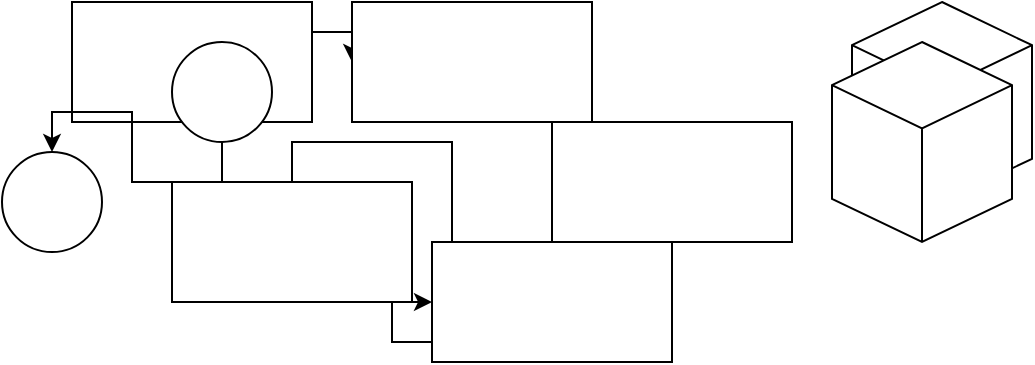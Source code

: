 <mxfile version="20.5.3" type="github">
  <diagram id="Vq2Zx_hkPp8rz8p0EHDN" name="Page-1">
    <mxGraphModel dx="2607" dy="1370" grid="1" gridSize="10" guides="1" tooltips="1" connect="1" arrows="1" fold="1" page="1" pageScale="1" pageWidth="850" pageHeight="1100" math="0" shadow="0">
      <root>
        <mxCell id="0" />
        <mxCell id="1" parent="0" />
        <mxCell id="1fGYtiLvZHlso3V2JrCZ-7" style="edgeStyle=orthogonalEdgeStyle;rounded=0;orthogonalLoop=1;jettySize=auto;html=1;exitX=1;exitY=0.25;exitDx=0;exitDy=0;" edge="1" parent="1" source="1fGYtiLvZHlso3V2JrCZ-1" target="1fGYtiLvZHlso3V2JrCZ-6">
          <mxGeometry relative="1" as="geometry" />
        </mxCell>
        <mxCell id="1fGYtiLvZHlso3V2JrCZ-1" value="" style="rounded=0;whiteSpace=wrap;html=1;" vertex="1" parent="1">
          <mxGeometry x="340" y="190" width="120" height="60" as="geometry" />
        </mxCell>
        <mxCell id="1fGYtiLvZHlso3V2JrCZ-5" style="edgeStyle=orthogonalEdgeStyle;rounded=0;orthogonalLoop=1;jettySize=auto;html=1;exitX=0.5;exitY=1;exitDx=0;exitDy=0;" edge="1" parent="1" source="1fGYtiLvZHlso3V2JrCZ-2" target="1fGYtiLvZHlso3V2JrCZ-4">
          <mxGeometry relative="1" as="geometry" />
        </mxCell>
        <mxCell id="1fGYtiLvZHlso3V2JrCZ-2" value="" style="ellipse;whiteSpace=wrap;html=1;aspect=fixed;" vertex="1" parent="1">
          <mxGeometry x="390" y="210" width="50" height="50" as="geometry" />
        </mxCell>
        <mxCell id="1fGYtiLvZHlso3V2JrCZ-10" style="edgeStyle=orthogonalEdgeStyle;rounded=0;orthogonalLoop=1;jettySize=auto;html=1;exitX=0.5;exitY=0;exitDx=0;exitDy=0;" edge="1" parent="1" source="1fGYtiLvZHlso3V2JrCZ-3" target="1fGYtiLvZHlso3V2JrCZ-9">
          <mxGeometry relative="1" as="geometry" />
        </mxCell>
        <mxCell id="1fGYtiLvZHlso3V2JrCZ-3" value="" style="whiteSpace=wrap;html=1;" vertex="1" parent="1">
          <mxGeometry x="390" y="280" width="120" height="60" as="geometry" />
        </mxCell>
        <mxCell id="1fGYtiLvZHlso3V2JrCZ-4" value="" style="ellipse;whiteSpace=wrap;html=1;aspect=fixed;" vertex="1" parent="1">
          <mxGeometry x="305" y="265" width="50" height="50" as="geometry" />
        </mxCell>
        <mxCell id="1fGYtiLvZHlso3V2JrCZ-6" value="" style="rounded=0;whiteSpace=wrap;html=1;" vertex="1" parent="1">
          <mxGeometry x="480" y="190" width="120" height="60" as="geometry" />
        </mxCell>
        <mxCell id="1fGYtiLvZHlso3V2JrCZ-8" value="" style="whiteSpace=wrap;html=1;" vertex="1" parent="1">
          <mxGeometry x="580" y="250" width="120" height="60" as="geometry" />
        </mxCell>
        <mxCell id="1fGYtiLvZHlso3V2JrCZ-9" value="" style="whiteSpace=wrap;html=1;" vertex="1" parent="1">
          <mxGeometry x="520" y="310" width="120" height="60" as="geometry" />
        </mxCell>
        <mxCell id="1fGYtiLvZHlso3V2JrCZ-11" value="" style="html=1;whiteSpace=wrap;shape=isoCube2;backgroundOutline=1;isoAngle=15;" vertex="1" parent="1">
          <mxGeometry x="730" y="190" width="90" height="100" as="geometry" />
        </mxCell>
        <mxCell id="1fGYtiLvZHlso3V2JrCZ-12" value="" style="html=1;whiteSpace=wrap;shape=isoCube2;backgroundOutline=1;isoAngle=15;" vertex="1" parent="1">
          <mxGeometry x="720" y="210" width="90" height="100" as="geometry" />
        </mxCell>
      </root>
    </mxGraphModel>
  </diagram>
</mxfile>
